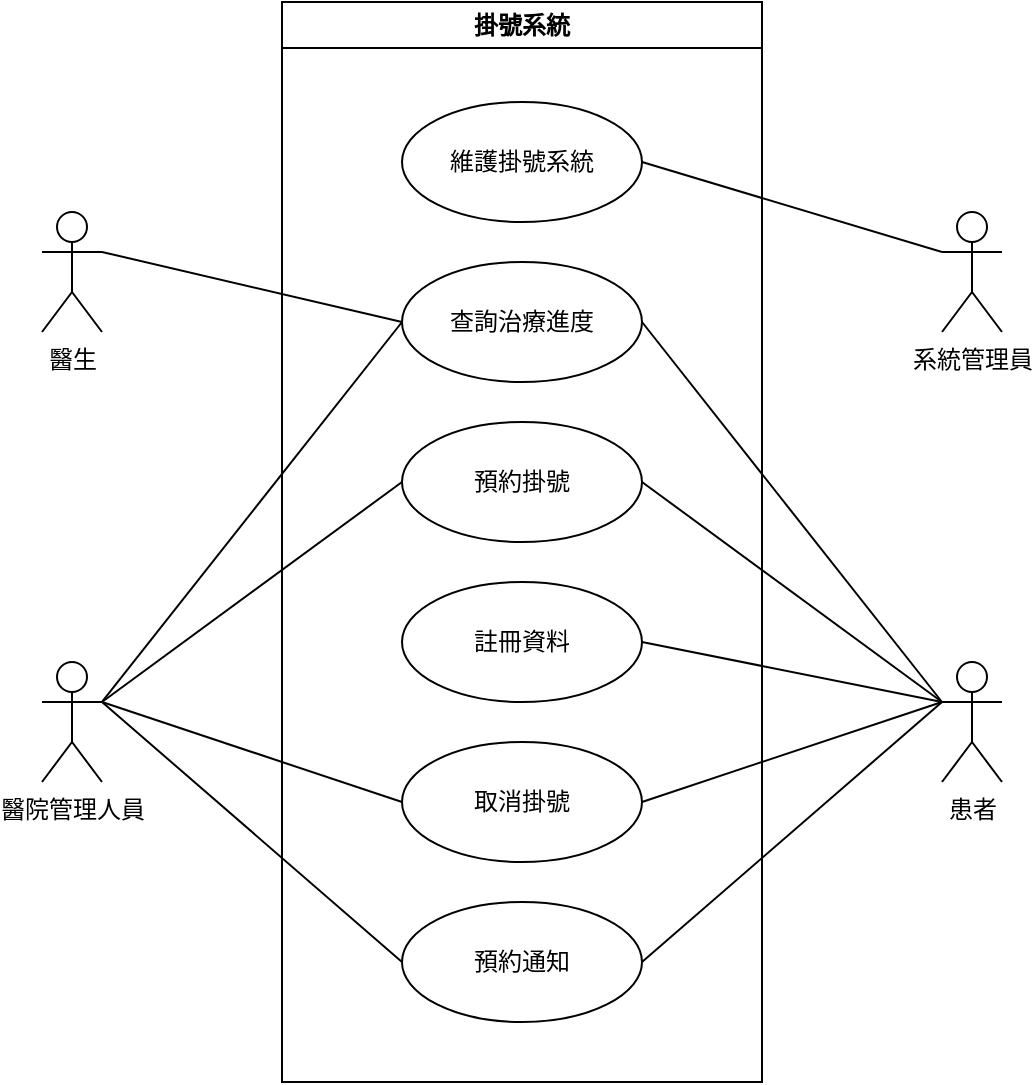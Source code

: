 <mxfile>
    <diagram id="0UfyoSpAn6ECmIHnitit" name="使用者案例圖">
        <mxGraphModel dx="822" dy="568" grid="1" gridSize="10" guides="1" tooltips="1" connect="1" arrows="1" fold="1" page="1" pageScale="1" pageWidth="827" pageHeight="1169" math="0" shadow="0">
            <root>
                <mxCell id="0"/>
                <mxCell id="1" parent="0"/>
                <mxCell id="2" value="掛號系統" style="swimlane;whiteSpace=wrap;html=1;" parent="1" vertex="1">
                    <mxGeometry x="240" y="40" width="240" height="540" as="geometry">
                        <mxRectangle x="240" y="40" width="90" height="30" as="alternateBounds"/>
                    </mxGeometry>
                </mxCell>
                <mxCell id="7" value="註冊資料" style="ellipse;whiteSpace=wrap;html=1;" parent="2" vertex="1">
                    <mxGeometry x="60" y="290" width="120" height="60" as="geometry"/>
                </mxCell>
                <mxCell id="8" value="維護掛號系統" style="ellipse;whiteSpace=wrap;html=1;" parent="2" vertex="1">
                    <mxGeometry x="60" y="50" width="120" height="60" as="geometry"/>
                </mxCell>
                <mxCell id="9" value="預約掛號" style="ellipse;whiteSpace=wrap;html=1;" parent="2" vertex="1">
                    <mxGeometry x="60" y="210" width="120" height="60" as="geometry"/>
                </mxCell>
                <mxCell id="10" value="取消掛號" style="ellipse;whiteSpace=wrap;html=1;" parent="2" vertex="1">
                    <mxGeometry x="60" y="370" width="120" height="60" as="geometry"/>
                </mxCell>
                <mxCell id="11" value="預約通知" style="ellipse;whiteSpace=wrap;html=1;" parent="2" vertex="1">
                    <mxGeometry x="60" y="450" width="120" height="60" as="geometry"/>
                </mxCell>
                <mxCell id="25" value="查詢治療進度" style="ellipse;whiteSpace=wrap;html=1;" parent="2" vertex="1">
                    <mxGeometry x="60" y="130" width="120" height="60" as="geometry"/>
                </mxCell>
                <mxCell id="3" value="系統管理員" style="shape=umlActor;verticalLabelPosition=bottom;verticalAlign=top;html=1;outlineConnect=0;" parent="1" vertex="1">
                    <mxGeometry x="570" y="145" width="30" height="60" as="geometry"/>
                </mxCell>
                <mxCell id="23" style="edgeStyle=none;html=1;exitX=1;exitY=0.333;exitDx=0;exitDy=0;exitPerimeter=0;entryX=0;entryY=0.5;entryDx=0;entryDy=0;endArrow=none;endFill=0;" parent="1" source="4" target="25" edge="1">
                    <mxGeometry relative="1" as="geometry">
                        <mxPoint x="300" y="200" as="targetPoint"/>
                    </mxGeometry>
                </mxCell>
                <mxCell id="26" style="edgeStyle=none;html=1;exitX=1;exitY=0.333;exitDx=0;exitDy=0;exitPerimeter=0;entryX=0;entryY=0.5;entryDx=0;entryDy=0;endArrow=none;endFill=0;" parent="1" source="4" target="11" edge="1">
                    <mxGeometry relative="1" as="geometry"/>
                </mxCell>
                <mxCell id="4" value="醫院管理人員" style="shape=umlActor;verticalLabelPosition=bottom;verticalAlign=top;html=1;outlineConnect=0;" parent="1" vertex="1">
                    <mxGeometry x="120" y="370" width="30" height="60" as="geometry"/>
                </mxCell>
                <mxCell id="5" value="醫生" style="shape=umlActor;verticalLabelPosition=bottom;verticalAlign=top;html=1;outlineConnect=0;" parent="1" vertex="1">
                    <mxGeometry x="120" y="145" width="30" height="60" as="geometry"/>
                </mxCell>
                <mxCell id="6" value="患者" style="shape=umlActor;verticalLabelPosition=bottom;verticalAlign=top;html=1;outlineConnect=0;" parent="1" vertex="1">
                    <mxGeometry x="570" y="370" width="30" height="60" as="geometry"/>
                </mxCell>
                <mxCell id="13" style="edgeStyle=none;html=1;exitX=1;exitY=0.5;exitDx=0;exitDy=0;entryX=0;entryY=0.333;entryDx=0;entryDy=0;entryPerimeter=0;endArrow=none;endFill=0;" parent="1" source="8" target="3" edge="1">
                    <mxGeometry relative="1" as="geometry"/>
                </mxCell>
                <mxCell id="14" style="edgeStyle=none;html=1;exitX=0;exitY=0.5;exitDx=0;exitDy=0;entryX=1;entryY=0.333;entryDx=0;entryDy=0;entryPerimeter=0;endArrow=none;endFill=0;" parent="1" source="9" target="4" edge="1">
                    <mxGeometry relative="1" as="geometry"/>
                </mxCell>
                <mxCell id="15" style="edgeStyle=none;html=1;exitX=1;exitY=0.5;exitDx=0;exitDy=0;endArrow=none;endFill=0;entryX=0;entryY=0.333;entryDx=0;entryDy=0;entryPerimeter=0;" parent="1" source="7" target="6" edge="1">
                    <mxGeometry relative="1" as="geometry">
                        <mxPoint x="220" y="410" as="targetPoint"/>
                    </mxGeometry>
                </mxCell>
                <mxCell id="16" style="edgeStyle=none;html=1;exitX=1;exitY=0.5;exitDx=0;exitDy=0;entryX=0;entryY=0.333;entryDx=0;entryDy=0;entryPerimeter=0;endArrow=none;endFill=0;" parent="1" source="9" target="6" edge="1">
                    <mxGeometry relative="1" as="geometry"/>
                </mxCell>
                <mxCell id="17" style="edgeStyle=none;html=1;exitX=1;exitY=0.5;exitDx=0;exitDy=0;entryX=0;entryY=0.333;entryDx=0;entryDy=0;entryPerimeter=0;endArrow=none;endFill=0;" parent="1" source="10" target="6" edge="1">
                    <mxGeometry relative="1" as="geometry"/>
                </mxCell>
                <mxCell id="18" style="edgeStyle=none;html=1;exitX=1;exitY=0.5;exitDx=0;exitDy=0;endArrow=none;endFill=0;" parent="1" source="11" edge="1">
                    <mxGeometry relative="1" as="geometry">
                        <mxPoint x="570" y="390" as="targetPoint"/>
                    </mxGeometry>
                </mxCell>
                <mxCell id="19" style="edgeStyle=none;html=1;exitX=1;exitY=0.333;exitDx=0;exitDy=0;endArrow=none;endFill=0;exitPerimeter=0;entryX=0;entryY=0.5;entryDx=0;entryDy=0;" parent="1" source="5" target="25" edge="1">
                    <mxGeometry relative="1" as="geometry">
                        <mxPoint x="302.76" y="207.2" as="targetPoint"/>
                    </mxGeometry>
                </mxCell>
                <mxCell id="21" style="edgeStyle=none;html=1;exitX=0;exitY=0.5;exitDx=0;exitDy=0;endArrow=none;endFill=0;" parent="1" source="10" edge="1">
                    <mxGeometry relative="1" as="geometry">
                        <mxPoint x="150" y="390" as="targetPoint"/>
                    </mxGeometry>
                </mxCell>
                <mxCell id="24" style="edgeStyle=none;html=1;endArrow=none;endFill=0;" parent="1" edge="1">
                    <mxGeometry relative="1" as="geometry">
                        <mxPoint x="570" y="390" as="targetPoint"/>
                        <mxPoint x="420" y="200" as="sourcePoint"/>
                    </mxGeometry>
                </mxCell>
            </root>
        </mxGraphModel>
    </diagram>
    <diagram id="-k0mIhX4Il_bVntdsC8s" name="類別圖">
        <mxGraphModel dx="822" dy="568" grid="1" gridSize="10" guides="1" tooltips="1" connect="1" arrows="1" fold="1" page="1" pageScale="1" pageWidth="827" pageHeight="1169" math="0" shadow="0">
            <root>
                <mxCell id="0"/>
                <mxCell id="1" parent="0"/>
                <mxCell id="OYg0igprY5F4F9Q_gp5v-1" value="患者" style="swimlane;fontStyle=0;childLayout=stackLayout;horizontal=1;startSize=26;fillColor=none;horizontalStack=0;resizeParent=1;resizeParentMax=0;resizeLast=0;collapsible=1;marginBottom=0;" parent="1" vertex="1">
                    <mxGeometry x="40" y="200" width="120" height="156" as="geometry"/>
                </mxCell>
                <mxCell id="OYg0igprY5F4F9Q_gp5v-2" value="姓名" style="text;strokeColor=none;fillColor=none;align=left;verticalAlign=top;spacingLeft=4;spacingRight=4;overflow=hidden;rotatable=0;points=[[0,0.5],[1,0.5]];portConstraint=eastwest;" parent="OYg0igprY5F4F9Q_gp5v-1" vertex="1">
                    <mxGeometry y="26" width="120" height="26" as="geometry"/>
                </mxCell>
                <mxCell id="OYg0igprY5F4F9Q_gp5v-3" value="性別" style="text;strokeColor=none;fillColor=none;align=left;verticalAlign=top;spacingLeft=4;spacingRight=4;overflow=hidden;rotatable=0;points=[[0,0.5],[1,0.5]];portConstraint=eastwest;" parent="OYg0igprY5F4F9Q_gp5v-1" vertex="1">
                    <mxGeometry y="52" width="120" height="26" as="geometry"/>
                </mxCell>
                <mxCell id="BqsfK8G8KHi8qDhuNSTf-4" value="出生日期" style="text;strokeColor=none;fillColor=none;align=left;verticalAlign=top;spacingLeft=4;spacingRight=4;overflow=hidden;rotatable=0;points=[[0,0.5],[1,0.5]];portConstraint=eastwest;" parent="OYg0igprY5F4F9Q_gp5v-1" vertex="1">
                    <mxGeometry y="78" width="120" height="26" as="geometry"/>
                </mxCell>
                <mxCell id="BqsfK8G8KHi8qDhuNSTf-5" value="手機號碼" style="text;strokeColor=none;fillColor=none;align=left;verticalAlign=top;spacingLeft=4;spacingRight=4;overflow=hidden;rotatable=0;points=[[0,0.5],[1,0.5]];portConstraint=eastwest;" parent="OYg0igprY5F4F9Q_gp5v-1" vertex="1">
                    <mxGeometry y="104" width="120" height="26" as="geometry"/>
                </mxCell>
                <mxCell id="BqsfK8G8KHi8qDhuNSTf-6" value="電子郵件" style="text;strokeColor=none;fillColor=none;align=left;verticalAlign=top;spacingLeft=4;spacingRight=4;overflow=hidden;rotatable=0;points=[[0,0.5],[1,0.5]];portConstraint=eastwest;" parent="OYg0igprY5F4F9Q_gp5v-1" vertex="1">
                    <mxGeometry y="130" width="120" height="26" as="geometry"/>
                </mxCell>
                <mxCell id="OYg0igprY5F4F9Q_gp5v-5" value="取消掛號" style="swimlane;fontStyle=0;childLayout=stackLayout;horizontal=1;startSize=26;fillColor=none;horizontalStack=0;resizeParent=1;resizeParentMax=0;resizeLast=0;collapsible=1;marginBottom=0;" parent="1" vertex="1">
                    <mxGeometry x="440" y="99" width="120" height="104" as="geometry"/>
                </mxCell>
                <mxCell id="OYg0igprY5F4F9Q_gp5v-6" value="日期" style="text;strokeColor=none;fillColor=none;align=left;verticalAlign=top;spacingLeft=4;spacingRight=4;overflow=hidden;rotatable=0;points=[[0,0.5],[1,0.5]];portConstraint=eastwest;" parent="OYg0igprY5F4F9Q_gp5v-5" vertex="1">
                    <mxGeometry y="26" width="120" height="26" as="geometry"/>
                </mxCell>
                <mxCell id="OYg0igprY5F4F9Q_gp5v-7" value="醫生姓名" style="text;strokeColor=none;fillColor=none;align=left;verticalAlign=top;spacingLeft=4;spacingRight=4;overflow=hidden;rotatable=0;points=[[0,0.5],[1,0.5]];portConstraint=eastwest;" parent="OYg0igprY5F4F9Q_gp5v-5" vertex="1">
                    <mxGeometry y="52" width="120" height="26" as="geometry"/>
                </mxCell>
                <mxCell id="BqsfK8G8KHi8qDhuNSTf-8" value="患者姓名" style="text;strokeColor=none;fillColor=none;align=left;verticalAlign=top;spacingLeft=4;spacingRight=4;overflow=hidden;rotatable=0;points=[[0,0.5],[1,0.5]];portConstraint=eastwest;" parent="OYg0igprY5F4F9Q_gp5v-5" vertex="1">
                    <mxGeometry y="78" width="120" height="26" as="geometry"/>
                </mxCell>
                <mxCell id="OYg0igprY5F4F9Q_gp5v-9" value="預約掛號" style="swimlane;fontStyle=0;childLayout=stackLayout;horizontal=1;startSize=26;fillColor=none;horizontalStack=0;resizeParent=1;resizeParentMax=0;resizeLast=0;collapsible=1;marginBottom=0;" parent="1" vertex="1">
                    <mxGeometry x="240" y="96" width="120" height="104" as="geometry"/>
                </mxCell>
                <mxCell id="OYg0igprY5F4F9Q_gp5v-10" value="日期 " style="text;strokeColor=none;fillColor=none;align=left;verticalAlign=top;spacingLeft=4;spacingRight=4;overflow=hidden;rotatable=0;points=[[0,0.5],[1,0.5]];portConstraint=eastwest;" parent="OYg0igprY5F4F9Q_gp5v-9" vertex="1">
                    <mxGeometry y="26" width="120" height="26" as="geometry"/>
                </mxCell>
                <mxCell id="OYg0igprY5F4F9Q_gp5v-11" value="醫生姓名" style="text;strokeColor=none;fillColor=none;align=left;verticalAlign=top;spacingLeft=4;spacingRight=4;overflow=hidden;rotatable=0;points=[[0,0.5],[1,0.5]];portConstraint=eastwest;" parent="OYg0igprY5F4F9Q_gp5v-9" vertex="1">
                    <mxGeometry y="52" width="120" height="26" as="geometry"/>
                </mxCell>
                <mxCell id="OYg0igprY5F4F9Q_gp5v-12" value="患者姓名" style="text;strokeColor=none;fillColor=none;align=left;verticalAlign=top;spacingLeft=4;spacingRight=4;overflow=hidden;rotatable=0;points=[[0,0.5],[1,0.5]];portConstraint=eastwest;" parent="OYg0igprY5F4F9Q_gp5v-9" vertex="1">
                    <mxGeometry y="78" width="120" height="26" as="geometry"/>
                </mxCell>
                <mxCell id="BqsfK8G8KHi8qDhuNSTf-40" style="edgeStyle=none;html=1;exitX=0.5;exitY=0;exitDx=0;exitDy=0;entryX=0.497;entryY=1.062;entryDx=0;entryDy=0;entryPerimeter=0;startArrow=classic;startFill=1;endArrow=none;endFill=0;" parent="1" source="BqsfK8G8KHi8qDhuNSTf-9" target="OYg0igprY5F4F9Q_gp5v-12" edge="1">
                    <mxGeometry relative="1" as="geometry"/>
                </mxCell>
                <mxCell id="BqsfK8G8KHi8qDhuNSTf-46" value="排程" style="edgeLabel;html=1;align=center;verticalAlign=middle;resizable=0;points=[];" parent="BqsfK8G8KHi8qDhuNSTf-40" vertex="1" connectable="0">
                    <mxGeometry x="0.203" y="1" relative="1" as="geometry">
                        <mxPoint y="4" as="offset"/>
                    </mxGeometry>
                </mxCell>
                <mxCell id="BqsfK8G8KHi8qDhuNSTf-9" value="醫生" style="swimlane;fontStyle=0;childLayout=stackLayout;horizontal=1;startSize=26;fillColor=none;horizontalStack=0;resizeParent=1;resizeParentMax=0;resizeLast=0;collapsible=1;marginBottom=0;" parent="1" vertex="1">
                    <mxGeometry x="239" y="300" width="120" height="78" as="geometry"/>
                </mxCell>
                <mxCell id="BqsfK8G8KHi8qDhuNSTf-10" value="姓名" style="text;strokeColor=none;fillColor=none;align=left;verticalAlign=top;spacingLeft=4;spacingRight=4;overflow=hidden;rotatable=0;points=[[0,0.5],[1,0.5]];portConstraint=eastwest;" parent="BqsfK8G8KHi8qDhuNSTf-9" vertex="1">
                    <mxGeometry y="26" width="120" height="26" as="geometry"/>
                </mxCell>
                <mxCell id="BqsfK8G8KHi8qDhuNSTf-11" value="診斷時間" style="text;strokeColor=none;fillColor=none;align=left;verticalAlign=top;spacingLeft=4;spacingRight=4;overflow=hidden;rotatable=0;points=[[0,0.5],[1,0.5]];portConstraint=eastwest;" parent="BqsfK8G8KHi8qDhuNSTf-9" vertex="1">
                    <mxGeometry y="52" width="120" height="26" as="geometry"/>
                </mxCell>
                <mxCell id="BqsfK8G8KHi8qDhuNSTf-23" style="edgeStyle=none;html=1;exitX=0.5;exitY=0;exitDx=0;exitDy=0;entryX=0.497;entryY=1.054;entryDx=0;entryDy=0;entryPerimeter=0;endArrow=none;endFill=0;startArrow=classic;startFill=1;" parent="1" source="BqsfK8G8KHi8qDhuNSTf-13" target="BqsfK8G8KHi8qDhuNSTf-11" edge="1">
                    <mxGeometry relative="1" as="geometry"/>
                </mxCell>
                <mxCell id="BqsfK8G8KHi8qDhuNSTf-45" value="紀錄" style="edgeLabel;html=1;align=center;verticalAlign=middle;resizable=0;points=[];" parent="BqsfK8G8KHi8qDhuNSTf-23" vertex="1" connectable="0">
                    <mxGeometry x="0.29" y="-2" relative="1" as="geometry">
                        <mxPoint y="9" as="offset"/>
                    </mxGeometry>
                </mxCell>
                <mxCell id="BqsfK8G8KHi8qDhuNSTf-13" value="診斷系統" style="swimlane;fontStyle=0;childLayout=stackLayout;horizontal=1;startSize=26;fillColor=none;horizontalStack=0;resizeParent=1;resizeParentMax=0;resizeLast=0;collapsible=1;marginBottom=0;" parent="1" vertex="1">
                    <mxGeometry x="239" y="465" width="120" height="156" as="geometry"/>
                </mxCell>
                <mxCell id="BqsfK8G8KHi8qDhuNSTf-15" value="患者姓名" style="text;strokeColor=none;fillColor=none;align=left;verticalAlign=top;spacingLeft=4;spacingRight=4;overflow=hidden;rotatable=0;points=[[0,0.5],[1,0.5]];portConstraint=eastwest;" parent="BqsfK8G8KHi8qDhuNSTf-13" vertex="1">
                    <mxGeometry y="26" width="120" height="26" as="geometry"/>
                </mxCell>
                <mxCell id="BqsfK8G8KHi8qDhuNSTf-16" value="患者診斷紀錄" style="text;strokeColor=none;fillColor=none;align=left;verticalAlign=top;spacingLeft=4;spacingRight=4;overflow=hidden;rotatable=0;points=[[0,0.5],[1,0.5]];portConstraint=eastwest;" parent="BqsfK8G8KHi8qDhuNSTf-13" vertex="1">
                    <mxGeometry y="52" width="120" height="26" as="geometry"/>
                </mxCell>
                <mxCell id="BqsfK8G8KHi8qDhuNSTf-19" value="患者治療進度" style="text;strokeColor=none;fillColor=none;align=left;verticalAlign=top;spacingLeft=4;spacingRight=4;overflow=hidden;rotatable=0;points=[[0,0.5],[1,0.5]];portConstraint=eastwest;" parent="BqsfK8G8KHi8qDhuNSTf-13" vertex="1">
                    <mxGeometry y="78" width="120" height="26" as="geometry"/>
                </mxCell>
                <mxCell id="BqsfK8G8KHi8qDhuNSTf-17" value="醫生姓名" style="text;strokeColor=none;fillColor=none;align=left;verticalAlign=top;spacingLeft=4;spacingRight=4;overflow=hidden;rotatable=0;points=[[0,0.5],[1,0.5]];portConstraint=eastwest;" parent="BqsfK8G8KHi8qDhuNSTf-13" vertex="1">
                    <mxGeometry y="104" width="120" height="26" as="geometry"/>
                </mxCell>
                <mxCell id="BqsfK8G8KHi8qDhuNSTf-18" value="是否需住院" style="text;strokeColor=none;fillColor=none;align=left;verticalAlign=top;spacingLeft=4;spacingRight=4;overflow=hidden;rotatable=0;points=[[0,0.5],[1,0.5]];portConstraint=eastwest;" parent="BqsfK8G8KHi8qDhuNSTf-13" vertex="1">
                    <mxGeometry y="130" width="120" height="26" as="geometry"/>
                </mxCell>
                <mxCell id="BqsfK8G8KHi8qDhuNSTf-20" style="edgeStyle=none;html=1;exitX=0;exitY=0.5;exitDx=0;exitDy=0;entryX=0.5;entryY=0;entryDx=0;entryDy=0;endArrow=none;endFill=0;startArrow=none;startFill=0;" parent="1" source="OYg0igprY5F4F9Q_gp5v-11" target="OYg0igprY5F4F9Q_gp5v-1" edge="1">
                    <mxGeometry relative="1" as="geometry">
                        <Array as="points">
                            <mxPoint x="100" y="160"/>
                        </Array>
                    </mxGeometry>
                </mxCell>
                <mxCell id="BqsfK8G8KHi8qDhuNSTf-36" value="預約" style="edgeLabel;html=1;align=center;verticalAlign=middle;resizable=0;points=[];" parent="BqsfK8G8KHi8qDhuNSTf-20" vertex="1" connectable="0">
                    <mxGeometry x="0.136" y="-2" relative="1" as="geometry">
                        <mxPoint as="offset"/>
                    </mxGeometry>
                </mxCell>
                <mxCell id="BqsfK8G8KHi8qDhuNSTf-21" style="edgeStyle=none;html=1;exitX=0.5;exitY=0;exitDx=0;exitDy=0;endArrow=none;endFill=0;startArrow=none;startFill=0;" parent="1" source="OYg0igprY5F4F9Q_gp5v-1" target="OYg0igprY5F4F9Q_gp5v-5" edge="1">
                    <mxGeometry relative="1" as="geometry">
                        <Array as="points">
                            <mxPoint x="100" y="70"/>
                            <mxPoint x="500" y="70"/>
                        </Array>
                    </mxGeometry>
                </mxCell>
                <mxCell id="BqsfK8G8KHi8qDhuNSTf-25" value="1" style="edgeLabel;html=1;align=center;verticalAlign=middle;resizable=0;points=[];" parent="BqsfK8G8KHi8qDhuNSTf-21" vertex="1" connectable="0">
                    <mxGeometry x="-0.63" y="4" relative="1" as="geometry">
                        <mxPoint x="-9" y="48" as="offset"/>
                    </mxGeometry>
                </mxCell>
                <mxCell id="BqsfK8G8KHi8qDhuNSTf-37" value="取消預約" style="edgeLabel;html=1;align=center;verticalAlign=middle;resizable=0;points=[];" parent="BqsfK8G8KHi8qDhuNSTf-21" vertex="1" connectable="0">
                    <mxGeometry x="-0.255" y="2" relative="1" as="geometry">
                        <mxPoint x="121" as="offset"/>
                    </mxGeometry>
                </mxCell>
                <mxCell id="BqsfK8G8KHi8qDhuNSTf-24" style="edgeStyle=none;html=1;exitX=0;exitY=0.5;exitDx=0;exitDy=0;entryX=0.49;entryY=1.031;entryDx=0;entryDy=0;entryPerimeter=0;endArrow=classic;endFill=1;" parent="1" source="BqsfK8G8KHi8qDhuNSTf-19" target="BqsfK8G8KHi8qDhuNSTf-6" edge="1">
                    <mxGeometry relative="1" as="geometry">
                        <Array as="points">
                            <mxPoint x="100" y="556"/>
                        </Array>
                    </mxGeometry>
                </mxCell>
                <mxCell id="BqsfK8G8KHi8qDhuNSTf-44" value="查詢" style="edgeLabel;html=1;align=center;verticalAlign=middle;resizable=0;points=[];" parent="BqsfK8G8KHi8qDhuNSTf-24" vertex="1" connectable="0">
                    <mxGeometry x="0.344" y="-2" relative="1" as="geometry">
                        <mxPoint y="20" as="offset"/>
                    </mxGeometry>
                </mxCell>
                <mxCell id="BqsfK8G8KHi8qDhuNSTf-26" value="1" style="edgeLabel;html=1;align=center;verticalAlign=middle;resizable=0;points=[];" parent="1" vertex="1" connectable="0">
                    <mxGeometry x="455" y="83" as="geometry">
                        <mxPoint x="56" as="offset"/>
                    </mxGeometry>
                </mxCell>
                <mxCell id="BqsfK8G8KHi8qDhuNSTf-27" value="1" style="edgeLabel;html=1;align=center;verticalAlign=middle;resizable=0;points=[];" parent="1" vertex="1" connectable="0">
                    <mxGeometry x="110" y="184" as="geometry"/>
                </mxCell>
                <mxCell id="BqsfK8G8KHi8qDhuNSTf-28" value="1..*" style="edgeLabel;html=1;align=center;verticalAlign=middle;resizable=0;points=[];" parent="1" vertex="1" connectable="0">
                    <mxGeometry x="217" y="151" as="geometry">
                        <mxPoint x="-4" y="-2" as="offset"/>
                    </mxGeometry>
                </mxCell>
                <mxCell id="BqsfK8G8KHi8qDhuNSTf-29" value="1..*" style="edgeLabel;html=1;align=center;verticalAlign=middle;resizable=0;points=[];" parent="1" vertex="1" connectable="0">
                    <mxGeometry x="322" y="214" as="geometry">
                        <mxPoint x="-4" y="-2" as="offset"/>
                    </mxGeometry>
                </mxCell>
                <mxCell id="BqsfK8G8KHi8qDhuNSTf-30" value="1" style="edgeLabel;html=1;align=center;verticalAlign=middle;resizable=0;points=[];" parent="1" vertex="1" connectable="0">
                    <mxGeometry x="313" y="277" as="geometry"/>
                </mxCell>
                <mxCell id="BqsfK8G8KHi8qDhuNSTf-31" value="1" style="edgeLabel;html=1;align=center;verticalAlign=middle;resizable=0;points=[];" parent="1" vertex="1" connectable="0">
                    <mxGeometry x="310" y="388" as="geometry"/>
                </mxCell>
                <mxCell id="BqsfK8G8KHi8qDhuNSTf-32" value="1..*" style="edgeLabel;html=1;align=center;verticalAlign=middle;resizable=0;points=[];" parent="1" vertex="1" connectable="0">
                    <mxGeometry x="320" y="449" as="geometry">
                        <mxPoint x="-4" y="-2" as="offset"/>
                    </mxGeometry>
                </mxCell>
                <mxCell id="BqsfK8G8KHi8qDhuNSTf-33" value="1" style="edgeLabel;html=1;align=center;verticalAlign=middle;resizable=0;points=[];" parent="1" vertex="1" connectable="0">
                    <mxGeometry x="111" y="372" as="geometry"/>
                </mxCell>
                <mxCell id="BqsfK8G8KHi8qDhuNSTf-34" value="1" style="edgeLabel;html=1;align=center;verticalAlign=middle;resizable=0;points=[];" parent="1" vertex="1" connectable="0">
                    <mxGeometry x="221" y="542" as="geometry"/>
                </mxCell>
                <mxCell id="BqsfK8G8KHi8qDhuNSTf-35" value="" style="triangle;whiteSpace=wrap;html=1;" parent="1" vertex="1">
                    <mxGeometry x="183" y="136" width="10" height="10" as="geometry"/>
                </mxCell>
                <mxCell id="BqsfK8G8KHi8qDhuNSTf-39" value="" style="triangle;whiteSpace=wrap;html=1;" parent="1" vertex="1">
                    <mxGeometry x="461" y="47" width="10" height="10" as="geometry"/>
                </mxCell>
                <mxCell id="BqsfK8G8KHi8qDhuNSTf-41" value="" style="triangle;whiteSpace=wrap;html=1;rotation=90;" parent="1" vertex="1">
                    <mxGeometry x="330" y="250" width="10" height="10" as="geometry"/>
                </mxCell>
                <mxCell id="BqsfK8G8KHi8qDhuNSTf-42" value="" style="triangle;whiteSpace=wrap;html=1;rotation=90;" parent="1" vertex="1">
                    <mxGeometry x="330" y="414" width="10" height="10" as="geometry"/>
                </mxCell>
                <mxCell id="BqsfK8G8KHi8qDhuNSTf-43" value="" style="triangle;whiteSpace=wrap;html=1;rotation=-90;" parent="1" vertex="1">
                    <mxGeometry x="129" y="391" width="10" height="10" as="geometry"/>
                </mxCell>
            </root>
        </mxGraphModel>
    </diagram>
    <diagram id="aLN_5hUOp82o62brQYPH" name="系統循序圖">
        <mxGraphModel dx="822" dy="568" grid="1" gridSize="10" guides="1" tooltips="1" connect="1" arrows="1" fold="1" page="1" pageScale="1" pageWidth="827" pageHeight="1169" math="0" shadow="0">
            <root>
                <mxCell id="0"/>
                <mxCell id="1" parent="0"/>
                <mxCell id="wUiqhygplUMeGH0I3HTK-1" value="患者" style="shape=umlActor;verticalLabelPosition=bottom;verticalAlign=top;html=1;" parent="1" vertex="1">
                    <mxGeometry x="60" y="20" width="30" height="60" as="geometry"/>
                </mxCell>
                <mxCell id="wUiqhygplUMeGH0I3HTK-2" value="醫院管理人員" style="shape=umlActor;verticalLabelPosition=bottom;verticalAlign=top;html=1;" parent="1" vertex="1">
                    <mxGeometry x="150" y="20" width="30" height="60" as="geometry"/>
                </mxCell>
                <mxCell id="wUiqhygplUMeGH0I3HTK-5" value="" style="endArrow=classic;startArrow=none;html=1;shape=link;" parent="1" source="wUiqhygplUMeGH0I3HTK-13" edge="1">
                    <mxGeometry width="50" height="50" relative="1" as="geometry">
                        <mxPoint x="40" y="114" as="sourcePoint"/>
                        <mxPoint x="680" y="114" as="targetPoint"/>
                    </mxGeometry>
                </mxCell>
                <mxCell id="wUiqhygplUMeGH0I3HTK-7" value="醫院掛號系統" style="html=1;" parent="1" vertex="1">
                    <mxGeometry x="350" y="30" width="110" height="50" as="geometry"/>
                </mxCell>
                <mxCell id="wUiqhygplUMeGH0I3HTK-8" value="醫生" style="html=1;" parent="1" vertex="1">
                    <mxGeometry x="530" y="30" width="110" height="50" as="geometry"/>
                </mxCell>
                <mxCell id="wUiqhygplUMeGH0I3HTK-9" value="" style="endArrow=none;dashed=1;html=1;" parent="1" edge="1">
                    <mxGeometry width="50" height="50" relative="1" as="geometry">
                        <mxPoint x="75" y="920" as="sourcePoint"/>
                        <mxPoint x="75" y="94" as="targetPoint"/>
                    </mxGeometry>
                </mxCell>
                <mxCell id="wUiqhygplUMeGH0I3HTK-10" value="" style="endArrow=none;dashed=1;html=1;" parent="1" edge="1">
                    <mxGeometry width="50" height="50" relative="1" as="geometry">
                        <mxPoint x="164" y="920" as="sourcePoint"/>
                        <mxPoint x="164" y="95" as="targetPoint"/>
                    </mxGeometry>
                </mxCell>
                <mxCell id="wUiqhygplUMeGH0I3HTK-11" value="" style="endArrow=none;dashed=1;html=1;entryX=0.5;entryY=1;entryDx=0;entryDy=0;" parent="1" target="wUiqhygplUMeGH0I3HTK-7" edge="1">
                    <mxGeometry width="50" height="50" relative="1" as="geometry">
                        <mxPoint x="405" y="920" as="sourcePoint"/>
                        <mxPoint x="405" y="111" as="targetPoint"/>
                    </mxGeometry>
                </mxCell>
                <mxCell id="wUiqhygplUMeGH0I3HTK-12" value="" style="endArrow=none;dashed=1;html=1;entryX=0.5;entryY=1;entryDx=0;entryDy=0;" parent="1" target="wUiqhygplUMeGH0I3HTK-8" edge="1">
                    <mxGeometry width="50" height="50" relative="1" as="geometry">
                        <mxPoint x="585" y="920" as="sourcePoint"/>
                        <mxPoint x="415" y="90" as="targetPoint"/>
                    </mxGeometry>
                </mxCell>
                <mxCell id="wUiqhygplUMeGH0I3HTK-14" value="" style="endArrow=none;startArrow=classic;html=1;shape=link;" parent="1" target="wUiqhygplUMeGH0I3HTK-13" edge="1">
                    <mxGeometry width="50" height="50" relative="1" as="geometry">
                        <mxPoint x="40" y="114" as="sourcePoint"/>
                        <mxPoint x="680" y="114" as="targetPoint"/>
                    </mxGeometry>
                </mxCell>
                <mxCell id="wUiqhygplUMeGH0I3HTK-13" value="患者掛號流程" style="html=1;" parent="1" vertex="1">
                    <mxGeometry x="310" y="104" width="90" height="20" as="geometry"/>
                </mxCell>
                <mxCell id="wUiqhygplUMeGH0I3HTK-15" value="" style="endArrow=classic;endFill=1;endSize=12;html=1;" parent="1" edge="1">
                    <mxGeometry width="160" relative="1" as="geometry">
                        <mxPoint x="80" y="139" as="sourcePoint"/>
                        <mxPoint x="400" y="139" as="targetPoint"/>
                    </mxGeometry>
                </mxCell>
                <mxCell id="wUiqhygplUMeGH0I3HTK-16" value="註冊個人基本資料" style="edgeLabel;html=1;align=center;verticalAlign=middle;resizable=0;points=[];" parent="wUiqhygplUMeGH0I3HTK-15" vertex="1" connectable="0">
                    <mxGeometry x="-0.358" y="1" relative="1" as="geometry">
                        <mxPoint as="offset"/>
                    </mxGeometry>
                </mxCell>
                <mxCell id="wUiqhygplUMeGH0I3HTK-17" value="" style="endArrow=classic;endFill=1;endSize=12;html=1;" parent="1" edge="1">
                    <mxGeometry width="160" relative="1" as="geometry">
                        <mxPoint x="80" y="158" as="sourcePoint"/>
                        <mxPoint x="400" y="158" as="targetPoint"/>
                    </mxGeometry>
                </mxCell>
                <mxCell id="wUiqhygplUMeGH0I3HTK-18" value="選擇醫生和時段" style="edgeLabel;html=1;align=center;verticalAlign=middle;resizable=0;points=[];" parent="wUiqhygplUMeGH0I3HTK-17" vertex="1" connectable="0">
                    <mxGeometry x="-0.358" y="1" relative="1" as="geometry">
                        <mxPoint as="offset"/>
                    </mxGeometry>
                </mxCell>
                <mxCell id="wUiqhygplUMeGH0I3HTK-19" value="" style="endArrow=classic;endFill=1;endSize=12;html=1;" parent="1" edge="1">
                    <mxGeometry width="160" relative="1" as="geometry">
                        <mxPoint x="410" y="170" as="sourcePoint"/>
                        <mxPoint x="410" y="210" as="targetPoint"/>
                        <Array as="points">
                            <mxPoint x="520" y="170"/>
                            <mxPoint x="520" y="210"/>
                        </Array>
                    </mxGeometry>
                </mxCell>
                <mxCell id="wUiqhygplUMeGH0I3HTK-20" value="檢查時段是否已滿" style="edgeLabel;html=1;align=center;verticalAlign=middle;resizable=0;points=[];" parent="wUiqhygplUMeGH0I3HTK-19" vertex="1" connectable="0">
                    <mxGeometry x="-0.358" y="1" relative="1" as="geometry">
                        <mxPoint x="-30" as="offset"/>
                    </mxGeometry>
                </mxCell>
                <mxCell id="wUiqhygplUMeGH0I3HTK-21" value="alt" style="shape=umlFrame;whiteSpace=wrap;html=1;" parent="1" vertex="1">
                    <mxGeometry x="40" y="227" width="520" height="163" as="geometry"/>
                </mxCell>
                <mxCell id="wUiqhygplUMeGH0I3HTK-22" value="" style="endArrow=none;endFill=0;endSize=12;html=1;startArrow=classic;startFill=1;" parent="1" edge="1">
                    <mxGeometry width="160" relative="1" as="geometry">
                        <mxPoint x="80" y="268" as="sourcePoint"/>
                        <mxPoint x="400" y="268" as="targetPoint"/>
                    </mxGeometry>
                </mxCell>
                <mxCell id="wUiqhygplUMeGH0I3HTK-23" value="顯示時段已滿訊息" style="edgeLabel;html=1;align=center;verticalAlign=middle;resizable=0;points=[];" parent="wUiqhygplUMeGH0I3HTK-22" vertex="1" connectable="0">
                    <mxGeometry x="-0.358" y="1" relative="1" as="geometry">
                        <mxPoint as="offset"/>
                    </mxGeometry>
                </mxCell>
                <mxCell id="wUiqhygplUMeGH0I3HTK-24" value="[時段已滿]" style="edgeLabel;html=1;align=center;verticalAlign=middle;resizable=0;points=[];" parent="wUiqhygplUMeGH0I3HTK-22" vertex="1" connectable="0">
                    <mxGeometry x="0.205" y="3" relative="1" as="geometry">
                        <mxPoint x="-123" y="-22" as="offset"/>
                    </mxGeometry>
                </mxCell>
                <mxCell id="wUiqhygplUMeGH0I3HTK-25" value="" style="endArrow=none;dashed=1;html=1;exitX=-0.004;exitY=0.324;exitDx=0;exitDy=0;exitPerimeter=0;entryX=1.001;entryY=0.33;entryDx=0;entryDy=0;entryPerimeter=0;" parent="1" edge="1">
                    <mxGeometry width="50" height="50" relative="1" as="geometry">
                        <mxPoint x="37.92" y="284.856" as="sourcePoint"/>
                        <mxPoint x="560.52" y="286.02" as="targetPoint"/>
                    </mxGeometry>
                </mxCell>
                <mxCell id="wUiqhygplUMeGH0I3HTK-26" value="[時段有空]" style="edgeLabel;html=1;align=center;verticalAlign=middle;resizable=0;points=[];" parent="1" vertex="1" connectable="0">
                    <mxGeometry x="75.003" y="302" as="geometry"/>
                </mxCell>
                <mxCell id="wUiqhygplUMeGH0I3HTK-27" value="" style="endArrow=classic;endFill=1;endSize=12;html=1;" parent="1" edge="1">
                    <mxGeometry width="160" relative="1" as="geometry">
                        <mxPoint x="410" y="304" as="sourcePoint"/>
                        <mxPoint x="410" y="344" as="targetPoint"/>
                        <Array as="points">
                            <mxPoint x="500" y="304"/>
                            <mxPoint x="500" y="344"/>
                        </Array>
                    </mxGeometry>
                </mxCell>
                <mxCell id="wUiqhygplUMeGH0I3HTK-28" value="更新預約狀態" style="edgeLabel;html=1;align=center;verticalAlign=middle;resizable=0;points=[];" parent="wUiqhygplUMeGH0I3HTK-27" vertex="1" connectable="0">
                    <mxGeometry x="-0.358" y="1" relative="1" as="geometry">
                        <mxPoint x="-26" as="offset"/>
                    </mxGeometry>
                </mxCell>
                <mxCell id="wUiqhygplUMeGH0I3HTK-29" value="" style="endArrow=none;endFill=0;endSize=12;html=1;startArrow=classic;startFill=1;" parent="1" edge="1">
                    <mxGeometry width="160" relative="1" as="geometry">
                        <mxPoint x="80" y="368" as="sourcePoint"/>
                        <mxPoint x="400" y="368" as="targetPoint"/>
                    </mxGeometry>
                </mxCell>
                <mxCell id="wUiqhygplUMeGH0I3HTK-30" value="顯示預約詳細資料" style="edgeLabel;html=1;align=center;verticalAlign=middle;resizable=0;points=[];" parent="wUiqhygplUMeGH0I3HTK-29" vertex="1" connectable="0">
                    <mxGeometry x="-0.358" y="1" relative="1" as="geometry">
                        <mxPoint as="offset"/>
                    </mxGeometry>
                </mxCell>
                <mxCell id="wUiqhygplUMeGH0I3HTK-32" value="" style="endArrow=classic;endFill=1;endSize=12;html=1;" parent="1" edge="1">
                    <mxGeometry width="160" relative="1" as="geometry">
                        <mxPoint x="80" y="411" as="sourcePoint"/>
                        <mxPoint x="400" y="411" as="targetPoint"/>
                    </mxGeometry>
                </mxCell>
                <mxCell id="wUiqhygplUMeGH0I3HTK-33" value="收到預約通知" style="edgeLabel;html=1;align=center;verticalAlign=middle;resizable=0;points=[];" parent="wUiqhygplUMeGH0I3HTK-32" vertex="1" connectable="0">
                    <mxGeometry x="-0.358" y="1" relative="1" as="geometry">
                        <mxPoint as="offset"/>
                    </mxGeometry>
                </mxCell>
                <mxCell id="wUiqhygplUMeGH0I3HTK-35" value="" style="endArrow=classic;startArrow=none;html=1;shape=link;" parent="1" source="wUiqhygplUMeGH0I3HTK-37" edge="1">
                    <mxGeometry width="50" height="50" relative="1" as="geometry">
                        <mxPoint x="40" y="437" as="sourcePoint"/>
                        <mxPoint x="680" y="437.0" as="targetPoint"/>
                    </mxGeometry>
                </mxCell>
                <mxCell id="wUiqhygplUMeGH0I3HTK-36" value="" style="endArrow=none;startArrow=classic;html=1;shape=link;" parent="1" target="wUiqhygplUMeGH0I3HTK-37" edge="1">
                    <mxGeometry width="50" height="50" relative="1" as="geometry">
                        <mxPoint x="40" y="437.0" as="sourcePoint"/>
                        <mxPoint x="680" y="437" as="targetPoint"/>
                    </mxGeometry>
                </mxCell>
                <mxCell id="wUiqhygplUMeGH0I3HTK-37" value="患者取消掛號流程" style="html=1;" parent="1" vertex="1">
                    <mxGeometry x="310" y="427" width="110" height="20" as="geometry"/>
                </mxCell>
                <mxCell id="wUiqhygplUMeGH0I3HTK-38" value="" style="endArrow=classic;endFill=1;endSize=12;html=1;" parent="1" edge="1">
                    <mxGeometry width="160" relative="1" as="geometry">
                        <mxPoint x="80" y="462" as="sourcePoint"/>
                        <mxPoint x="400" y="462" as="targetPoint"/>
                    </mxGeometry>
                </mxCell>
                <mxCell id="wUiqhygplUMeGH0I3HTK-39" value="取消掛號" style="edgeLabel;html=1;align=center;verticalAlign=middle;resizable=0;points=[];" parent="wUiqhygplUMeGH0I3HTK-38" vertex="1" connectable="0">
                    <mxGeometry x="-0.358" y="1" relative="1" as="geometry">
                        <mxPoint as="offset"/>
                    </mxGeometry>
                </mxCell>
                <mxCell id="wUiqhygplUMeGH0I3HTK-40" value="" style="endArrow=classic;endFill=1;endSize=12;html=1;" parent="1" edge="1">
                    <mxGeometry width="160" relative="1" as="geometry">
                        <mxPoint x="413" y="475" as="sourcePoint"/>
                        <mxPoint x="413" y="515" as="targetPoint"/>
                        <Array as="points">
                            <mxPoint x="510" y="475"/>
                            <mxPoint x="510" y="515"/>
                        </Array>
                    </mxGeometry>
                </mxCell>
                <mxCell id="wUiqhygplUMeGH0I3HTK-41" value="釋出取消的時段" style="edgeLabel;html=1;align=center;verticalAlign=middle;resizable=0;points=[];" parent="wUiqhygplUMeGH0I3HTK-40" vertex="1" connectable="0">
                    <mxGeometry x="-0.358" y="1" relative="1" as="geometry">
                        <mxPoint x="-28" as="offset"/>
                    </mxGeometry>
                </mxCell>
                <mxCell id="wUiqhygplUMeGH0I3HTK-43" value="" style="endArrow=none;endFill=0;endSize=12;html=1;startArrow=classic;startFill=1;" parent="1" edge="1">
                    <mxGeometry width="160" relative="1" as="geometry">
                        <mxPoint x="80" y="532" as="sourcePoint"/>
                        <mxPoint x="400" y="532" as="targetPoint"/>
                    </mxGeometry>
                </mxCell>
                <mxCell id="wUiqhygplUMeGH0I3HTK-44" value="顯示取消成功訊息" style="edgeLabel;html=1;align=center;verticalAlign=middle;resizable=0;points=[];" parent="wUiqhygplUMeGH0I3HTK-43" vertex="1" connectable="0">
                    <mxGeometry x="-0.358" y="1" relative="1" as="geometry">
                        <mxPoint as="offset"/>
                    </mxGeometry>
                </mxCell>
                <mxCell id="wUiqhygplUMeGH0I3HTK-45" value="" style="endArrow=classic;startArrow=none;html=1;shape=link;" parent="1" source="wUiqhygplUMeGH0I3HTK-47" edge="1">
                    <mxGeometry width="50" height="50" relative="1" as="geometry">
                        <mxPoint x="40" y="557" as="sourcePoint"/>
                        <mxPoint x="680" y="557.0" as="targetPoint"/>
                    </mxGeometry>
                </mxCell>
                <mxCell id="wUiqhygplUMeGH0I3HTK-46" value="" style="endArrow=none;startArrow=classic;html=1;shape=link;" parent="1" target="wUiqhygplUMeGH0I3HTK-47" edge="1">
                    <mxGeometry width="50" height="50" relative="1" as="geometry">
                        <mxPoint x="40" y="557.0" as="sourcePoint"/>
                        <mxPoint x="680" y="557" as="targetPoint"/>
                    </mxGeometry>
                </mxCell>
                <mxCell id="wUiqhygplUMeGH0I3HTK-47" value="醫院管理人員流程" style="html=1;" parent="1" vertex="1">
                    <mxGeometry x="310" y="547" width="110" height="20" as="geometry"/>
                </mxCell>
                <mxCell id="wUiqhygplUMeGH0I3HTK-48" value="" style="endArrow=classic;endFill=1;endSize=12;html=1;" parent="1" edge="1">
                    <mxGeometry width="160" relative="1" as="geometry">
                        <mxPoint x="170" y="588" as="sourcePoint"/>
                        <mxPoint x="400" y="588" as="targetPoint"/>
                    </mxGeometry>
                </mxCell>
                <mxCell id="wUiqhygplUMeGH0I3HTK-49" value="登入" style="edgeLabel;html=1;align=center;verticalAlign=middle;resizable=0;points=[];" parent="wUiqhygplUMeGH0I3HTK-48" vertex="1" connectable="0">
                    <mxGeometry x="-0.358" y="1" relative="1" as="geometry">
                        <mxPoint as="offset"/>
                    </mxGeometry>
                </mxCell>
                <mxCell id="wUiqhygplUMeGH0I3HTK-50" value="" style="endArrow=classic;endFill=1;endSize=12;html=1;" parent="1" edge="1">
                    <mxGeometry width="160" relative="1" as="geometry">
                        <mxPoint x="170" y="615" as="sourcePoint"/>
                        <mxPoint x="400" y="615" as="targetPoint"/>
                    </mxGeometry>
                </mxCell>
                <mxCell id="wUiqhygplUMeGH0I3HTK-51" value="查看掛號資料" style="edgeLabel;html=1;align=center;verticalAlign=middle;resizable=0;points=[];" parent="wUiqhygplUMeGH0I3HTK-50" vertex="1" connectable="0">
                    <mxGeometry x="-0.358" y="1" relative="1" as="geometry">
                        <mxPoint as="offset"/>
                    </mxGeometry>
                </mxCell>
                <mxCell id="wUiqhygplUMeGH0I3HTK-52" value="" style="endArrow=none;endFill=0;endSize=12;html=1;startArrow=classic;startFill=1;" parent="1" edge="1">
                    <mxGeometry width="160" relative="1" as="geometry">
                        <mxPoint x="170" y="637" as="sourcePoint"/>
                        <mxPoint x="400" y="637" as="targetPoint"/>
                    </mxGeometry>
                </mxCell>
                <mxCell id="wUiqhygplUMeGH0I3HTK-53" value="顯示已掛號的患者列表" style="edgeLabel;html=1;align=center;verticalAlign=middle;resizable=0;points=[];" parent="wUiqhygplUMeGH0I3HTK-52" vertex="1" connectable="0">
                    <mxGeometry x="-0.358" y="1" relative="1" as="geometry">
                        <mxPoint x="12" as="offset"/>
                    </mxGeometry>
                </mxCell>
                <mxCell id="wUiqhygplUMeGH0I3HTK-54" value="" style="endArrow=classic;endFill=1;endSize=12;html=1;" parent="1" edge="1">
                    <mxGeometry width="160" relative="1" as="geometry">
                        <mxPoint x="170" y="659" as="sourcePoint"/>
                        <mxPoint x="400" y="659" as="targetPoint"/>
                    </mxGeometry>
                </mxCell>
                <mxCell id="wUiqhygplUMeGH0I3HTK-55" value="查看患者詳細資料" style="edgeLabel;html=1;align=center;verticalAlign=middle;resizable=0;points=[];" parent="wUiqhygplUMeGH0I3HTK-54" vertex="1" connectable="0">
                    <mxGeometry x="-0.358" y="1" relative="1" as="geometry">
                        <mxPoint as="offset"/>
                    </mxGeometry>
                </mxCell>
                <mxCell id="wUiqhygplUMeGH0I3HTK-56" value="" style="endArrow=none;endFill=0;endSize=12;html=1;startArrow=classic;startFill=1;" parent="1" edge="1">
                    <mxGeometry width="160" relative="1" as="geometry">
                        <mxPoint x="170" y="683" as="sourcePoint"/>
                        <mxPoint x="400" y="683" as="targetPoint"/>
                    </mxGeometry>
                </mxCell>
                <mxCell id="wUiqhygplUMeGH0I3HTK-57" value="顯示患者的基本資料" style="edgeLabel;html=1;align=center;verticalAlign=middle;resizable=0;points=[];" parent="wUiqhygplUMeGH0I3HTK-56" vertex="1" connectable="0">
                    <mxGeometry x="-0.358" y="1" relative="1" as="geometry">
                        <mxPoint x="12" as="offset"/>
                    </mxGeometry>
                </mxCell>
                <mxCell id="wUiqhygplUMeGH0I3HTK-58" value="" style="endArrow=classic;endFill=1;endSize=12;html=1;" parent="1" edge="1">
                    <mxGeometry width="160" relative="1" as="geometry">
                        <mxPoint x="170" y="705" as="sourcePoint"/>
                        <mxPoint x="400" y="705" as="targetPoint"/>
                    </mxGeometry>
                </mxCell>
                <mxCell id="wUiqhygplUMeGH0I3HTK-59" value="查看醫生診斷時段" style="edgeLabel;html=1;align=center;verticalAlign=middle;resizable=0;points=[];" parent="wUiqhygplUMeGH0I3HTK-58" vertex="1" connectable="0">
                    <mxGeometry x="-0.358" y="1" relative="1" as="geometry">
                        <mxPoint as="offset"/>
                    </mxGeometry>
                </mxCell>
                <mxCell id="wUiqhygplUMeGH0I3HTK-60" value="" style="endArrow=none;endFill=0;endSize=12;html=1;startArrow=classic;startFill=1;" parent="1" edge="1">
                    <mxGeometry width="160" relative="1" as="geometry">
                        <mxPoint x="170" y="729" as="sourcePoint"/>
                        <mxPoint x="400" y="729" as="targetPoint"/>
                    </mxGeometry>
                </mxCell>
                <mxCell id="wUiqhygplUMeGH0I3HTK-61" value="顯示醫生診斷時段" style="edgeLabel;html=1;align=center;verticalAlign=middle;resizable=0;points=[];" parent="wUiqhygplUMeGH0I3HTK-60" vertex="1" connectable="0">
                    <mxGeometry x="-0.358" y="1" relative="1" as="geometry">
                        <mxPoint x="12" as="offset"/>
                    </mxGeometry>
                </mxCell>
                <mxCell id="wUiqhygplUMeGH0I3HTK-62" value="" style="endArrow=classic;startArrow=none;html=1;shape=link;" parent="1" source="wUiqhygplUMeGH0I3HTK-64" edge="1">
                    <mxGeometry width="50" height="50" relative="1" as="geometry">
                        <mxPoint x="40" y="760" as="sourcePoint"/>
                        <mxPoint x="680" y="760.0" as="targetPoint"/>
                    </mxGeometry>
                </mxCell>
                <mxCell id="wUiqhygplUMeGH0I3HTK-63" value="" style="endArrow=none;startArrow=classic;html=1;shape=link;" parent="1" target="wUiqhygplUMeGH0I3HTK-64" edge="1">
                    <mxGeometry width="50" height="50" relative="1" as="geometry">
                        <mxPoint x="40" y="760.0" as="sourcePoint"/>
                        <mxPoint x="680" y="760" as="targetPoint"/>
                    </mxGeometry>
                </mxCell>
                <mxCell id="wUiqhygplUMeGH0I3HTK-64" value="醫生診斷流程" style="html=1;" parent="1" vertex="1">
                    <mxGeometry x="310" y="750" width="110" height="20" as="geometry"/>
                </mxCell>
                <mxCell id="wUiqhygplUMeGH0I3HTK-65" value="" style="endArrow=classic;endFill=1;endSize=12;html=1;" parent="1" edge="1">
                    <mxGeometry width="160" relative="1" as="geometry">
                        <mxPoint x="410" y="786" as="sourcePoint"/>
                        <mxPoint x="580" y="786" as="targetPoint"/>
                    </mxGeometry>
                </mxCell>
                <mxCell id="wUiqhygplUMeGH0I3HTK-66" value="登入" style="edgeLabel;html=1;align=center;verticalAlign=middle;resizable=0;points=[];" parent="wUiqhygplUMeGH0I3HTK-65" vertex="1" connectable="0">
                    <mxGeometry x="-0.358" y="1" relative="1" as="geometry">
                        <mxPoint as="offset"/>
                    </mxGeometry>
                </mxCell>
                <mxCell id="wUiqhygplUMeGH0I3HTK-67" value="" style="endArrow=none;endFill=0;endSize=12;html=1;startArrow=classic;startFill=1;" parent="1" edge="1">
                    <mxGeometry width="160" relative="1" as="geometry">
                        <mxPoint x="410" y="807" as="sourcePoint"/>
                        <mxPoint x="580" y="807" as="targetPoint"/>
                    </mxGeometry>
                </mxCell>
                <mxCell id="wUiqhygplUMeGH0I3HTK-68" value="查看患者症狀" style="edgeLabel;html=1;align=center;verticalAlign=middle;resizable=0;points=[];" parent="wUiqhygplUMeGH0I3HTK-67" vertex="1" connectable="0">
                    <mxGeometry x="-0.358" y="1" relative="1" as="geometry">
                        <mxPoint x="12" as="offset"/>
                    </mxGeometry>
                </mxCell>
                <mxCell id="wUiqhygplUMeGH0I3HTK-69" value="" style="endArrow=classic;endFill=1;endSize=12;html=1;" parent="1" edge="1">
                    <mxGeometry width="160" relative="1" as="geometry">
                        <mxPoint x="410" y="832" as="sourcePoint"/>
                        <mxPoint x="580" y="832" as="targetPoint"/>
                    </mxGeometry>
                </mxCell>
                <mxCell id="wUiqhygplUMeGH0I3HTK-70" value="提供診斷參考資訊" style="edgeLabel;html=1;align=center;verticalAlign=middle;resizable=0;points=[];" parent="wUiqhygplUMeGH0I3HTK-69" vertex="1" connectable="0">
                    <mxGeometry x="-0.358" y="1" relative="1" as="geometry">
                        <mxPoint x="11" as="offset"/>
                    </mxGeometry>
                </mxCell>
                <mxCell id="wUiqhygplUMeGH0I3HTK-71" value="" style="endArrow=none;endFill=0;endSize=12;html=1;startArrow=classic;startFill=1;" parent="1" edge="1">
                    <mxGeometry width="160" relative="1" as="geometry">
                        <mxPoint x="410" y="856" as="sourcePoint"/>
                        <mxPoint x="580" y="856" as="targetPoint"/>
                    </mxGeometry>
                </mxCell>
                <mxCell id="wUiqhygplUMeGH0I3HTK-72" value="輸入診斷結果和處方" style="edgeLabel;html=1;align=center;verticalAlign=middle;resizable=0;points=[];" parent="wUiqhygplUMeGH0I3HTK-71" vertex="1" connectable="0">
                    <mxGeometry x="-0.358" y="1" relative="1" as="geometry">
                        <mxPoint x="24" as="offset"/>
                    </mxGeometry>
                </mxCell>
                <mxCell id="wUiqhygplUMeGH0I3HTK-73" value="" style="endArrow=classic;endFill=1;endSize=12;html=1;" parent="1" edge="1">
                    <mxGeometry width="160" relative="1" as="geometry">
                        <mxPoint x="410" y="877" as="sourcePoint"/>
                        <mxPoint x="580" y="877" as="targetPoint"/>
                    </mxGeometry>
                </mxCell>
                <mxCell id="wUiqhygplUMeGH0I3HTK-74" value="保存診斷結果和處方" style="edgeLabel;html=1;align=center;verticalAlign=middle;resizable=0;points=[];" parent="wUiqhygplUMeGH0I3HTK-73" vertex="1" connectable="0">
                    <mxGeometry x="-0.358" y="1" relative="1" as="geometry">
                        <mxPoint x="11" as="offset"/>
                    </mxGeometry>
                </mxCell>
                <mxCell id="wUiqhygplUMeGH0I3HTK-75" value="" style="endArrow=none;endFill=0;endSize=12;html=1;startArrow=classic;startFill=1;" parent="1" edge="1">
                    <mxGeometry width="160" relative="1" as="geometry">
                        <mxPoint x="410" y="900" as="sourcePoint"/>
                        <mxPoint x="580" y="900" as="targetPoint"/>
                    </mxGeometry>
                </mxCell>
                <mxCell id="wUiqhygplUMeGH0I3HTK-76" value="登出" style="edgeLabel;html=1;align=center;verticalAlign=middle;resizable=0;points=[];" parent="wUiqhygplUMeGH0I3HTK-75" vertex="1" connectable="0">
                    <mxGeometry x="-0.358" y="1" relative="1" as="geometry">
                        <mxPoint x="-1" as="offset"/>
                    </mxGeometry>
                </mxCell>
            </root>
        </mxGraphModel>
    </diagram>
    <diagram id="wvxwxQhKEscw_hrYBh3j" name="合約圖">
        <mxGraphModel dx="822" dy="568" grid="1" gridSize="10" guides="1" tooltips="1" connect="1" arrows="1" fold="1" page="1" pageScale="1" pageWidth="827" pageHeight="1169" math="0" shadow="0">
            <root>
                <mxCell id="0"/>
                <mxCell id="1" parent="0"/>
                <mxCell id="0CbpM1-X8JAO239gv5gN-1" value="合約1：患者註冊" style="swimlane;fontStyle=0;childLayout=stackLayout;horizontal=1;startSize=26;fillColor=none;horizontalStack=0;resizeParent=1;resizeParentMax=0;resizeLast=0;collapsible=1;marginBottom=0;" vertex="1" parent="1">
                    <mxGeometry x="10" y="10" width="300" height="130" as="geometry"/>
                </mxCell>
                <mxCell id="0CbpM1-X8JAO239gv5gN-2" value="操作：當患者註冊時，需要提供基本資料" style="text;strokeColor=none;fillColor=none;align=left;verticalAlign=top;spacingLeft=4;spacingRight=4;overflow=hidden;rotatable=0;points=[[0,0.5],[1,0.5]];portConstraint=eastwest;" vertex="1" parent="0CbpM1-X8JAO239gv5gN-1">
                    <mxGeometry y="26" width="300" height="26" as="geometry"/>
                </mxCell>
                <mxCell id="0CbpM1-X8JAO239gv5gN-3" value="交互參照：註冊資料" style="text;strokeColor=none;fillColor=none;align=left;verticalAlign=top;spacingLeft=4;spacingRight=4;overflow=hidden;rotatable=0;points=[[0,0.5],[1,0.5]];portConstraint=eastwest;" vertex="1" parent="0CbpM1-X8JAO239gv5gN-1">
                    <mxGeometry y="52" width="300" height="26" as="geometry"/>
                </mxCell>
                <mxCell id="0CbpM1-X8JAO239gv5gN-4" value="前置條件：患者必須先開啟網站" style="text;strokeColor=none;fillColor=none;align=left;verticalAlign=top;spacingLeft=4;spacingRight=4;overflow=hidden;rotatable=0;points=[[0,0.5],[1,0.5]];portConstraint=eastwest;" vertex="1" parent="0CbpM1-X8JAO239gv5gN-1">
                    <mxGeometry y="78" width="300" height="26" as="geometry"/>
                </mxCell>
                <mxCell id="0CbpM1-X8JAO239gv5gN-5" value="後置條件：患者註冊成功可以開始掛號" style="text;strokeColor=none;fillColor=none;align=left;verticalAlign=top;spacingLeft=4;spacingRight=4;overflow=hidden;rotatable=0;points=[[0,0.5],[1,0.5]];portConstraint=eastwest;" vertex="1" parent="0CbpM1-X8JAO239gv5gN-1">
                    <mxGeometry y="104" width="300" height="26" as="geometry"/>
                </mxCell>
                <mxCell id="0CbpM1-X8JAO239gv5gN-6" value="合約3：患者收到通知" style="swimlane;fontStyle=0;childLayout=stackLayout;horizontal=1;startSize=26;fillColor=none;horizontalStack=0;resizeParent=1;resizeParentMax=0;resizeLast=0;collapsible=1;marginBottom=0;" vertex="1" parent="1">
                    <mxGeometry x="10" y="180" width="300" height="150" as="geometry"/>
                </mxCell>
                <mxCell id="0CbpM1-X8JAO239gv5gN-7" value="操作：系統向患者發送預約通知，包括預約日期、時間&#10;           、醫生姓名" style="text;strokeColor=none;fillColor=none;align=left;verticalAlign=top;spacingLeft=4;spacingRight=4;overflow=hidden;rotatable=0;points=[[0,0.5],[1,0.5]];portConstraint=eastwest;" vertex="1" parent="0CbpM1-X8JAO239gv5gN-6">
                    <mxGeometry y="26" width="300" height="34" as="geometry"/>
                </mxCell>
                <mxCell id="0CbpM1-X8JAO239gv5gN-8" value="交互參照：預約通知" style="text;strokeColor=none;fillColor=none;align=left;verticalAlign=top;spacingLeft=4;spacingRight=4;overflow=hidden;rotatable=0;points=[[0,0.5],[1,0.5]];portConstraint=eastwest;" vertex="1" parent="0CbpM1-X8JAO239gv5gN-6">
                    <mxGeometry y="60" width="300" height="26" as="geometry"/>
                </mxCell>
                <mxCell id="0CbpM1-X8JAO239gv5gN-9" value="前置條件：患者必須事先有掛號" style="text;strokeColor=none;fillColor=none;align=left;verticalAlign=top;spacingLeft=4;spacingRight=4;overflow=hidden;rotatable=0;points=[[0,0.5],[1,0.5]];portConstraint=eastwest;" vertex="1" parent="0CbpM1-X8JAO239gv5gN-6">
                    <mxGeometry y="86" width="300" height="26" as="geometry"/>
                </mxCell>
                <mxCell id="0CbpM1-X8JAO239gv5gN-10" value="後置條件：系統推播電子郵件或簡訊給患者，患者收到&#10;                  預約通知" style="text;strokeColor=none;fillColor=none;align=left;verticalAlign=top;spacingLeft=4;spacingRight=4;overflow=hidden;rotatable=0;points=[[0,0.5],[1,0.5]];portConstraint=eastwest;" vertex="1" parent="0CbpM1-X8JAO239gv5gN-6">
                    <mxGeometry y="112" width="300" height="38" as="geometry"/>
                </mxCell>
                <mxCell id="0CbpM1-X8JAO239gv5gN-11" value="合約2：患者掛號" style="swimlane;fontStyle=0;childLayout=stackLayout;horizontal=1;startSize=26;fillColor=none;horizontalStack=0;resizeParent=1;resizeParentMax=0;resizeLast=0;collapsible=1;marginBottom=0;" vertex="1" parent="1">
                    <mxGeometry x="350" y="10" width="300" height="130" as="geometry"/>
                </mxCell>
                <mxCell id="0CbpM1-X8JAO239gv5gN-12" value="操作：患者透過掛號系統，選擇特定時段、醫生" style="text;strokeColor=none;fillColor=none;align=left;verticalAlign=top;spacingLeft=4;spacingRight=4;overflow=hidden;rotatable=0;points=[[0,0.5],[1,0.5]];portConstraint=eastwest;" vertex="1" parent="0CbpM1-X8JAO239gv5gN-11">
                    <mxGeometry y="26" width="300" height="26" as="geometry"/>
                </mxCell>
                <mxCell id="0CbpM1-X8JAO239gv5gN-13" value="交互參照：預約掛號" style="text;strokeColor=none;fillColor=none;align=left;verticalAlign=top;spacingLeft=4;spacingRight=4;overflow=hidden;rotatable=0;points=[[0,0.5],[1,0.5]];portConstraint=eastwest;" vertex="1" parent="0CbpM1-X8JAO239gv5gN-11">
                    <mxGeometry y="52" width="300" height="26" as="geometry"/>
                </mxCell>
                <mxCell id="0CbpM1-X8JAO239gv5gN-14" value="前置條件：患者必須事先註冊" style="text;strokeColor=none;fillColor=none;align=left;verticalAlign=top;spacingLeft=4;spacingRight=4;overflow=hidden;rotatable=0;points=[[0,0.5],[1,0.5]];portConstraint=eastwest;" vertex="1" parent="0CbpM1-X8JAO239gv5gN-11">
                    <mxGeometry y="78" width="300" height="26" as="geometry"/>
                </mxCell>
                <mxCell id="0CbpM1-X8JAO239gv5gN-15" value="後置條件：患者成功預約，該時段不再對外開放" style="text;strokeColor=none;fillColor=none;align=left;verticalAlign=top;spacingLeft=4;spacingRight=4;overflow=hidden;rotatable=0;points=[[0,0.5],[1,0.5]];portConstraint=eastwest;" vertex="1" parent="0CbpM1-X8JAO239gv5gN-11">
                    <mxGeometry y="104" width="300" height="26" as="geometry"/>
                </mxCell>
                <mxCell id="0CbpM1-X8JAO239gv5gN-16" value="合約4：患者取消掛號" style="swimlane;fontStyle=0;childLayout=stackLayout;horizontal=1;startSize=26;fillColor=none;horizontalStack=0;resizeParent=1;resizeParentMax=0;resizeLast=0;collapsible=1;marginBottom=0;" vertex="1" parent="1">
                    <mxGeometry x="350" y="180" width="300" height="150" as="geometry"/>
                </mxCell>
                <mxCell id="0CbpM1-X8JAO239gv5gN-17" value="操作：患者可以取消已經預約的掛號" style="text;strokeColor=none;fillColor=none;align=left;verticalAlign=top;spacingLeft=4;spacingRight=4;overflow=hidden;rotatable=0;points=[[0,0.5],[1,0.5]];portConstraint=eastwest;" vertex="1" parent="0CbpM1-X8JAO239gv5gN-16">
                    <mxGeometry y="26" width="300" height="26" as="geometry"/>
                </mxCell>
                <mxCell id="0CbpM1-X8JAO239gv5gN-18" value="交互參照：取消掛號" style="text;strokeColor=none;fillColor=none;align=left;verticalAlign=top;spacingLeft=4;spacingRight=4;overflow=hidden;rotatable=0;points=[[0,0.5],[1,0.5]];portConstraint=eastwest;" vertex="1" parent="0CbpM1-X8JAO239gv5gN-16">
                    <mxGeometry y="52" width="300" height="26" as="geometry"/>
                </mxCell>
                <mxCell id="0CbpM1-X8JAO239gv5gN-19" value="前置條件：患者必須事先有掛號" style="text;strokeColor=none;fillColor=none;align=left;verticalAlign=top;spacingLeft=4;spacingRight=4;overflow=hidden;rotatable=0;points=[[0,0.5],[1,0.5]];portConstraint=eastwest;" vertex="1" parent="0CbpM1-X8JAO239gv5gN-16">
                    <mxGeometry y="78" width="300" height="26" as="geometry"/>
                </mxCell>
                <mxCell id="0CbpM1-X8JAO239gv5gN-20" value="後置條件：患者取消預約成功，該時段將對其他患者對&#10;                  外開放" style="text;strokeColor=none;fillColor=none;align=left;verticalAlign=top;spacingLeft=4;spacingRight=4;overflow=hidden;rotatable=0;points=[[0,0.5],[1,0.5]];portConstraint=eastwest;" vertex="1" parent="0CbpM1-X8JAO239gv5gN-16">
                    <mxGeometry y="104" width="300" height="46" as="geometry"/>
                </mxCell>
                <mxCell id="0CbpM1-X8JAO239gv5gN-21" value="合約5：醫院管理員查看掛號資訊" style="swimlane;fontStyle=0;childLayout=stackLayout;horizontal=1;startSize=26;fillColor=none;horizontalStack=0;resizeParent=1;resizeParentMax=0;resizeLast=0;collapsible=1;marginBottom=0;" vertex="1" parent="1">
                    <mxGeometry x="10" y="370" width="300" height="138" as="geometry"/>
                </mxCell>
                <mxCell id="0CbpM1-X8JAO239gv5gN-22" value="操作：管理員可以查看患者掛號、基本資料、診斷時間&#10;           等" style="text;strokeColor=none;fillColor=none;align=left;verticalAlign=top;spacingLeft=4;spacingRight=4;overflow=hidden;rotatable=0;points=[[0,0.5],[1,0.5]];portConstraint=eastwest;" vertex="1" parent="0CbpM1-X8JAO239gv5gN-21">
                    <mxGeometry y="26" width="300" height="34" as="geometry"/>
                </mxCell>
                <mxCell id="0CbpM1-X8JAO239gv5gN-23" value="交互參照：查看治療進度" style="text;strokeColor=none;fillColor=none;align=left;verticalAlign=top;spacingLeft=4;spacingRight=4;overflow=hidden;rotatable=0;points=[[0,0.5],[1,0.5]];portConstraint=eastwest;" vertex="1" parent="0CbpM1-X8JAO239gv5gN-21">
                    <mxGeometry y="60" width="300" height="26" as="geometry"/>
                </mxCell>
                <mxCell id="0CbpM1-X8JAO239gv5gN-24" value="前置條件：管理員已登入掛號系統" style="text;strokeColor=none;fillColor=none;align=left;verticalAlign=top;spacingLeft=4;spacingRight=4;overflow=hidden;rotatable=0;points=[[0,0.5],[1,0.5]];portConstraint=eastwest;" vertex="1" parent="0CbpM1-X8JAO239gv5gN-21">
                    <mxGeometry y="86" width="300" height="26" as="geometry"/>
                </mxCell>
                <mxCell id="0CbpM1-X8JAO239gv5gN-25" value="後置條件：管理員成功查看掛號資料" style="text;strokeColor=none;fillColor=none;align=left;verticalAlign=top;spacingLeft=4;spacingRight=4;overflow=hidden;rotatable=0;points=[[0,0.5],[1,0.5]];portConstraint=eastwest;" vertex="1" parent="0CbpM1-X8JAO239gv5gN-21">
                    <mxGeometry y="112" width="300" height="26" as="geometry"/>
                </mxCell>
                <mxCell id="0CbpM1-X8JAO239gv5gN-26" value="合約6：醫生診斷" style="swimlane;fontStyle=0;childLayout=stackLayout;horizontal=1;startSize=26;fillColor=none;horizontalStack=0;resizeParent=1;resizeParentMax=0;resizeLast=0;collapsible=1;marginBottom=0;" vertex="1" parent="1">
                    <mxGeometry x="350" y="370" width="300" height="138" as="geometry"/>
                </mxCell>
                <mxCell id="0CbpM1-X8JAO239gv5gN-27" value="操作：根據患者症狀醫生提供診斷紀錄，保存診斷、處&#10;           方紀錄" style="text;strokeColor=none;fillColor=none;align=left;verticalAlign=top;spacingLeft=4;spacingRight=4;overflow=hidden;rotatable=0;points=[[0,0.5],[1,0.5]];portConstraint=eastwest;" vertex="1" parent="0CbpM1-X8JAO239gv5gN-26">
                    <mxGeometry y="26" width="300" height="34" as="geometry"/>
                </mxCell>
                <mxCell id="0CbpM1-X8JAO239gv5gN-28" value="交互參照：查看治療進度" style="text;strokeColor=none;fillColor=none;align=left;verticalAlign=top;spacingLeft=4;spacingRight=4;overflow=hidden;rotatable=0;points=[[0,0.5],[1,0.5]];portConstraint=eastwest;" vertex="1" parent="0CbpM1-X8JAO239gv5gN-26">
                    <mxGeometry y="60" width="300" height="26" as="geometry"/>
                </mxCell>
                <mxCell id="0CbpM1-X8JAO239gv5gN-29" value="前置條件：患者已預約看診" style="text;strokeColor=none;fillColor=none;align=left;verticalAlign=top;spacingLeft=4;spacingRight=4;overflow=hidden;rotatable=0;points=[[0,0.5],[1,0.5]];portConstraint=eastwest;" vertex="1" parent="0CbpM1-X8JAO239gv5gN-26">
                    <mxGeometry y="86" width="300" height="26" as="geometry"/>
                </mxCell>
                <mxCell id="0CbpM1-X8JAO239gv5gN-30" value="後置條件：診斷結果和處方紀錄成功保存" style="text;strokeColor=none;fillColor=none;align=left;verticalAlign=top;spacingLeft=4;spacingRight=4;overflow=hidden;rotatable=0;points=[[0,0.5],[1,0.5]];portConstraint=eastwest;" vertex="1" parent="0CbpM1-X8JAO239gv5gN-26">
                    <mxGeometry y="112" width="300" height="26" as="geometry"/>
                </mxCell>
            </root>
        </mxGraphModel>
    </diagram>
</mxfile>